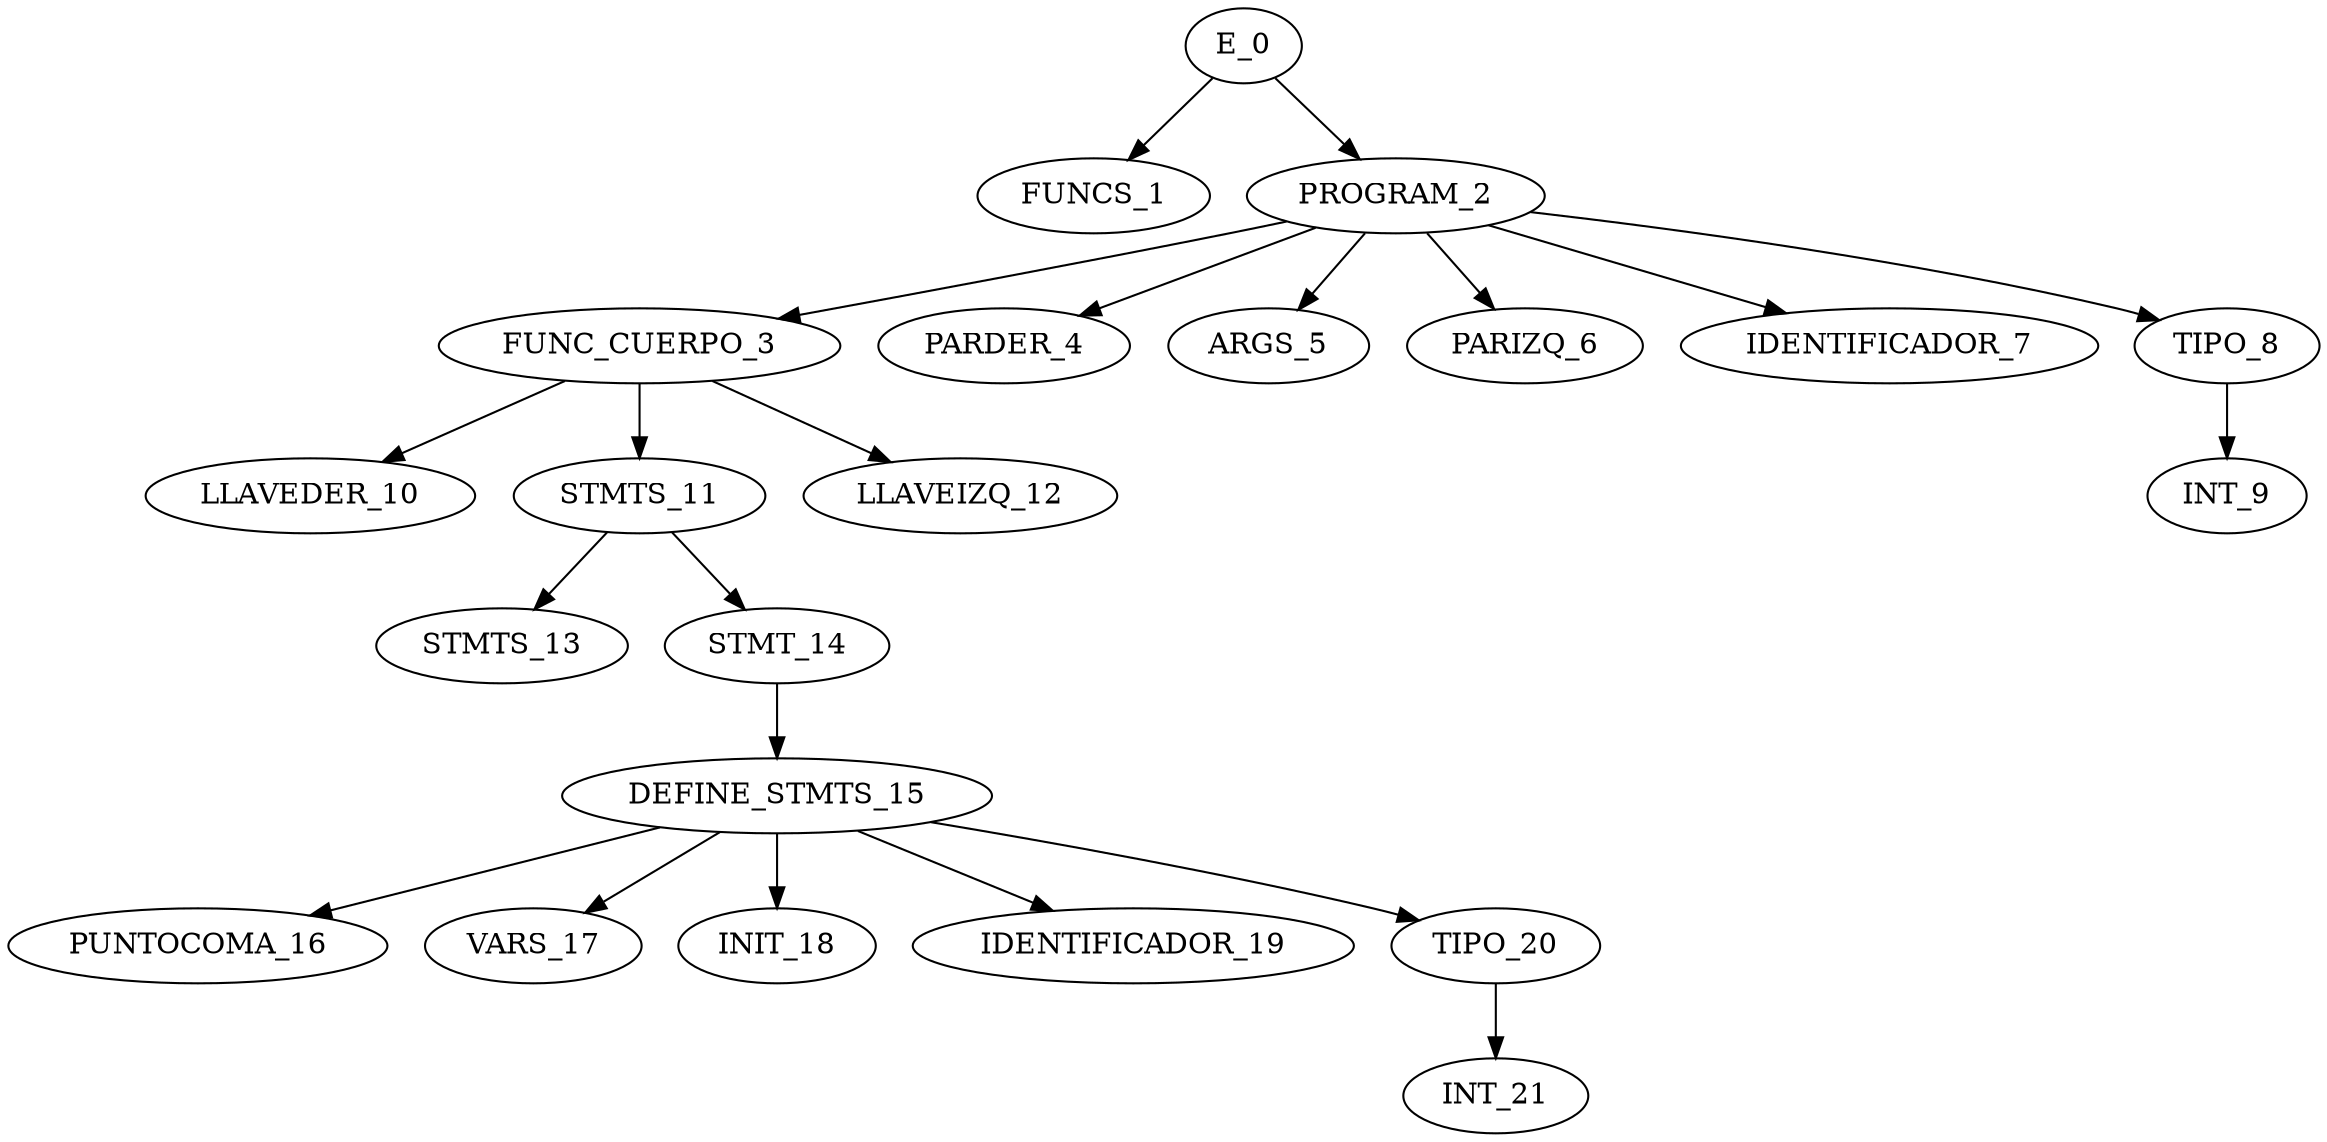 digraph {
E_0 -> FUNCS_1;
E_0 -> PROGRAM_2;
PROGRAM_2 -> FUNC_CUERPO_3;
FUNC_CUERPO_3 -> LLAVEDER_10;
FUNC_CUERPO_3 -> STMTS_11;
STMTS_11 -> STMTS_13;
STMTS_11 -> STMT_14;
STMT_14 -> DEFINE_STMTS_15;
DEFINE_STMTS_15 -> PUNTOCOMA_16;
DEFINE_STMTS_15 -> VARS_17;
DEFINE_STMTS_15 -> INIT_18;
DEFINE_STMTS_15 -> IDENTIFICADOR_19;
DEFINE_STMTS_15 -> TIPO_20;
TIPO_20 -> INT_21;
FUNC_CUERPO_3 -> LLAVEIZQ_12;
PROGRAM_2 -> PARDER_4;
PROGRAM_2 -> ARGS_5;
PROGRAM_2 -> PARIZQ_6;
PROGRAM_2 -> IDENTIFICADOR_7;
PROGRAM_2 -> TIPO_8;
TIPO_8 -> INT_9;
}